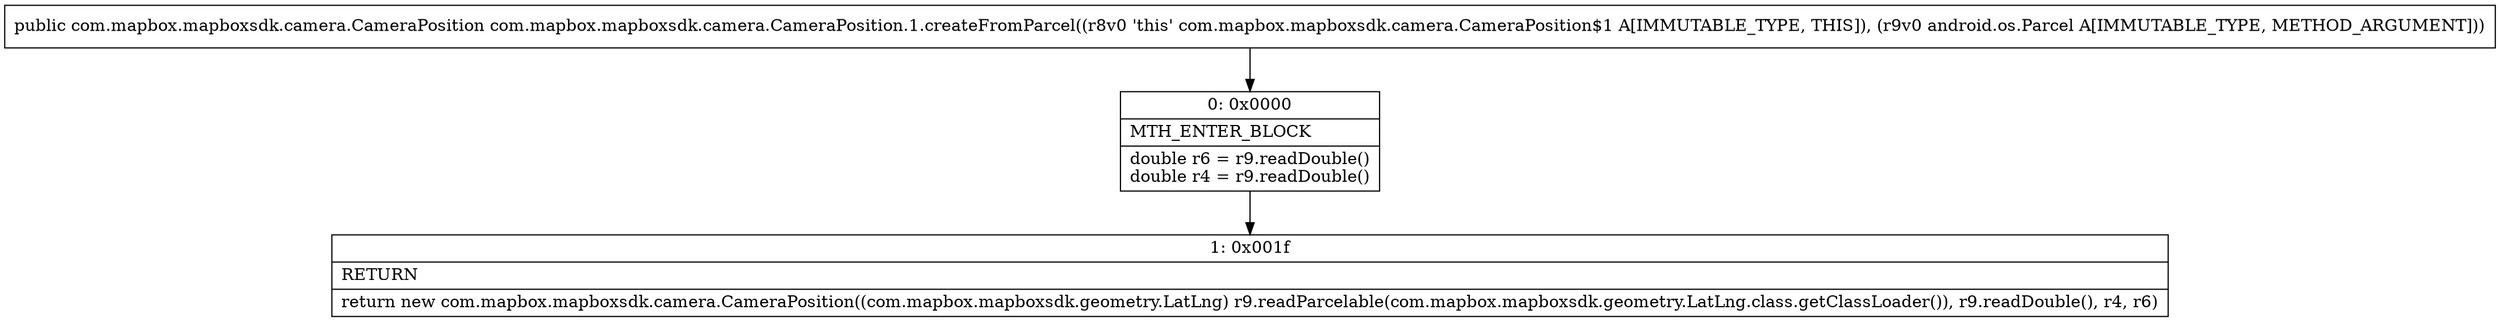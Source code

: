 digraph "CFG forcom.mapbox.mapboxsdk.camera.CameraPosition.1.createFromParcel(Landroid\/os\/Parcel;)Lcom\/mapbox\/mapboxsdk\/camera\/CameraPosition;" {
Node_0 [shape=record,label="{0\:\ 0x0000|MTH_ENTER_BLOCK\l|double r6 = r9.readDouble()\ldouble r4 = r9.readDouble()\l}"];
Node_1 [shape=record,label="{1\:\ 0x001f|RETURN\l|return new com.mapbox.mapboxsdk.camera.CameraPosition((com.mapbox.mapboxsdk.geometry.LatLng) r9.readParcelable(com.mapbox.mapboxsdk.geometry.LatLng.class.getClassLoader()), r9.readDouble(), r4, r6)\l}"];
MethodNode[shape=record,label="{public com.mapbox.mapboxsdk.camera.CameraPosition com.mapbox.mapboxsdk.camera.CameraPosition.1.createFromParcel((r8v0 'this' com.mapbox.mapboxsdk.camera.CameraPosition$1 A[IMMUTABLE_TYPE, THIS]), (r9v0 android.os.Parcel A[IMMUTABLE_TYPE, METHOD_ARGUMENT])) }"];
MethodNode -> Node_0;
Node_0 -> Node_1;
}

